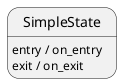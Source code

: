 @startuml
state SimpleState{
SimpleState : entry / on_entry
SimpleState : exit / on_exit
@enduml
}
@enduml